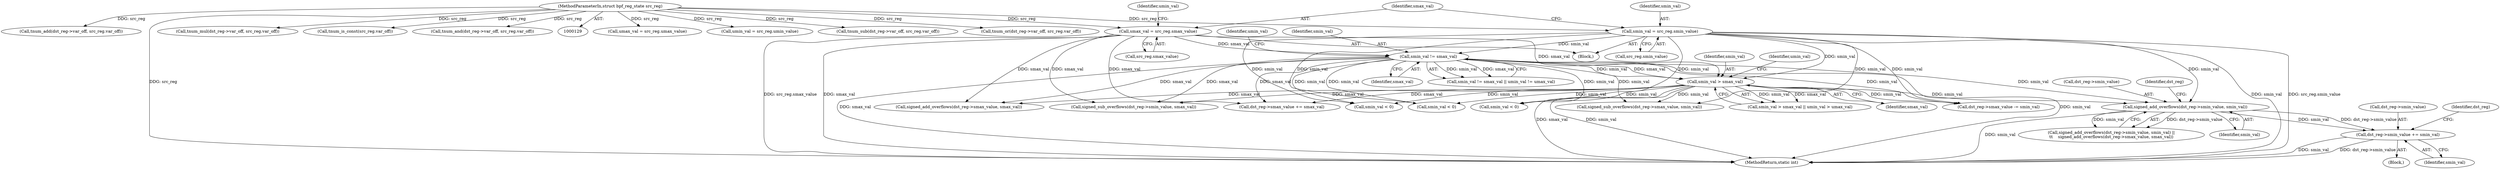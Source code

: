 digraph "0_linux_b799207e1e1816b09e7a5920fbb2d5fcf6edd681@pointer" {
"1000281" [label="(Call,dst_reg->smin_value += smin_val)"];
"1000258" [label="(Call,signed_add_overflows(dst_reg->smin_value, smin_val))"];
"1000177" [label="(Call,smin_val = src_reg.smin_value)"];
"1000133" [label="(MethodParameterIn,struct bpf_reg_state src_reg)"];
"1000221" [label="(Call,smin_val > smax_val)"];
"1000214" [label="(Call,smin_val != smax_val)"];
"1000182" [label="(Call,smax_val = src_reg.smax_value)"];
"1000282" [label="(Call,dst_reg->smin_value)"];
"1000220" [label="(Call,smin_val > smax_val || umin_val > umax_val)"];
"1000280" [label="(Block,)"];
"1000182" [label="(Call,smax_val = src_reg.smax_value)"];
"1000373" [label="(Call,dst_reg->smax_value -= smin_val)"];
"1000216" [label="(Identifier,smax_val)"];
"1000345" [label="(Call,signed_sub_overflows(dst_reg->smin_value, smax_val))"];
"1000179" [label="(Call,src_reg.smin_value)"];
"1000218" [label="(Identifier,umin_val)"];
"1000225" [label="(Identifier,umin_val)"];
"1000433" [label="(Call,smin_val < 0)"];
"1000192" [label="(Call,umax_val = src_reg.umax_value)"];
"1000259" [label="(Call,dst_reg->smin_value)"];
"1000257" [label="(Call,signed_add_overflows(dst_reg->smin_value, smin_val) ||\n\t\t    signed_add_overflows(dst_reg->smax_value, smax_val))"];
"1000265" [label="(Identifier,dst_reg)"];
"1000658" [label="(Call,smin_val < 0)"];
"1000178" [label="(Identifier,smin_val)"];
"1000563" [label="(Call,smin_val < 0)"];
"1000187" [label="(Call,umin_val = src_reg.umin_value)"];
"1000262" [label="(Identifier,smin_val)"];
"1000411" [label="(Call,tnum_sub(dst_reg->var_off, src_reg.var_off))"];
"1000620" [label="(Call,tnum_or(dst_reg->var_off, src_reg.var_off))"];
"1000213" [label="(Call,smin_val != smax_val || umin_val != umax_val)"];
"1000334" [label="(Call,tnum_add(dst_reg->var_off, src_reg.var_off))"];
"1000285" [label="(Identifier,smin_val)"];
"1000288" [label="(Identifier,dst_reg)"];
"1000281" [label="(Call,dst_reg->smin_value += smin_val)"];
"1000177" [label="(Call,smin_val = src_reg.smin_value)"];
"1000864" [label="(MethodReturn,static int)"];
"1000424" [label="(Call,tnum_mul(dst_reg->var_off, src_reg.var_off))"];
"1000258" [label="(Call,signed_add_overflows(dst_reg->smin_value, smin_val))"];
"1000222" [label="(Identifier,smin_val)"];
"1000221" [label="(Call,smin_val > smax_val)"];
"1000215" [label="(Identifier,smin_val)"];
"1000199" [label="(Call,tnum_is_const(src_reg.var_off))"];
"1000286" [label="(Call,dst_reg->smax_value += smax_val)"];
"1000350" [label="(Call,signed_sub_overflows(dst_reg->smax_value, smin_val))"];
"1000263" [label="(Call,signed_add_overflows(dst_reg->smax_value, smax_val))"];
"1000133" [label="(MethodParameterIn,struct bpf_reg_state src_reg)"];
"1000184" [label="(Call,src_reg.smax_value)"];
"1000223" [label="(Identifier,smax_val)"];
"1000183" [label="(Identifier,smax_val)"];
"1000214" [label="(Call,smin_val != smax_val)"];
"1000134" [label="(Block,)"];
"1000188" [label="(Identifier,umin_val)"];
"1000531" [label="(Call,tnum_and(dst_reg->var_off, src_reg.var_off))"];
"1000281" -> "1000280"  [label="AST: "];
"1000281" -> "1000285"  [label="CFG: "];
"1000282" -> "1000281"  [label="AST: "];
"1000285" -> "1000281"  [label="AST: "];
"1000288" -> "1000281"  [label="CFG: "];
"1000281" -> "1000864"  [label="DDG: smin_val"];
"1000281" -> "1000864"  [label="DDG: dst_reg->smin_value"];
"1000258" -> "1000281"  [label="DDG: smin_val"];
"1000258" -> "1000281"  [label="DDG: dst_reg->smin_value"];
"1000258" -> "1000257"  [label="AST: "];
"1000258" -> "1000262"  [label="CFG: "];
"1000259" -> "1000258"  [label="AST: "];
"1000262" -> "1000258"  [label="AST: "];
"1000265" -> "1000258"  [label="CFG: "];
"1000257" -> "1000258"  [label="CFG: "];
"1000258" -> "1000864"  [label="DDG: smin_val"];
"1000258" -> "1000257"  [label="DDG: dst_reg->smin_value"];
"1000258" -> "1000257"  [label="DDG: smin_val"];
"1000177" -> "1000258"  [label="DDG: smin_val"];
"1000221" -> "1000258"  [label="DDG: smin_val"];
"1000214" -> "1000258"  [label="DDG: smin_val"];
"1000177" -> "1000134"  [label="AST: "];
"1000177" -> "1000179"  [label="CFG: "];
"1000178" -> "1000177"  [label="AST: "];
"1000179" -> "1000177"  [label="AST: "];
"1000183" -> "1000177"  [label="CFG: "];
"1000177" -> "1000864"  [label="DDG: smin_val"];
"1000177" -> "1000864"  [label="DDG: src_reg.smin_value"];
"1000133" -> "1000177"  [label="DDG: src_reg"];
"1000177" -> "1000214"  [label="DDG: smin_val"];
"1000177" -> "1000221"  [label="DDG: smin_val"];
"1000177" -> "1000350"  [label="DDG: smin_val"];
"1000177" -> "1000373"  [label="DDG: smin_val"];
"1000177" -> "1000433"  [label="DDG: smin_val"];
"1000177" -> "1000563"  [label="DDG: smin_val"];
"1000177" -> "1000658"  [label="DDG: smin_val"];
"1000133" -> "1000129"  [label="AST: "];
"1000133" -> "1000864"  [label="DDG: src_reg"];
"1000133" -> "1000182"  [label="DDG: src_reg"];
"1000133" -> "1000187"  [label="DDG: src_reg"];
"1000133" -> "1000192"  [label="DDG: src_reg"];
"1000133" -> "1000199"  [label="DDG: src_reg"];
"1000133" -> "1000334"  [label="DDG: src_reg"];
"1000133" -> "1000411"  [label="DDG: src_reg"];
"1000133" -> "1000424"  [label="DDG: src_reg"];
"1000133" -> "1000531"  [label="DDG: src_reg"];
"1000133" -> "1000620"  [label="DDG: src_reg"];
"1000221" -> "1000220"  [label="AST: "];
"1000221" -> "1000223"  [label="CFG: "];
"1000222" -> "1000221"  [label="AST: "];
"1000223" -> "1000221"  [label="AST: "];
"1000225" -> "1000221"  [label="CFG: "];
"1000220" -> "1000221"  [label="CFG: "];
"1000221" -> "1000864"  [label="DDG: smax_val"];
"1000221" -> "1000864"  [label="DDG: smin_val"];
"1000221" -> "1000220"  [label="DDG: smin_val"];
"1000221" -> "1000220"  [label="DDG: smax_val"];
"1000214" -> "1000221"  [label="DDG: smin_val"];
"1000214" -> "1000221"  [label="DDG: smax_val"];
"1000182" -> "1000221"  [label="DDG: smax_val"];
"1000221" -> "1000263"  [label="DDG: smax_val"];
"1000221" -> "1000286"  [label="DDG: smax_val"];
"1000221" -> "1000345"  [label="DDG: smax_val"];
"1000221" -> "1000350"  [label="DDG: smin_val"];
"1000221" -> "1000373"  [label="DDG: smin_val"];
"1000221" -> "1000433"  [label="DDG: smin_val"];
"1000221" -> "1000563"  [label="DDG: smin_val"];
"1000221" -> "1000658"  [label="DDG: smin_val"];
"1000214" -> "1000213"  [label="AST: "];
"1000214" -> "1000216"  [label="CFG: "];
"1000215" -> "1000214"  [label="AST: "];
"1000216" -> "1000214"  [label="AST: "];
"1000218" -> "1000214"  [label="CFG: "];
"1000213" -> "1000214"  [label="CFG: "];
"1000214" -> "1000864"  [label="DDG: smax_val"];
"1000214" -> "1000864"  [label="DDG: smin_val"];
"1000214" -> "1000213"  [label="DDG: smin_val"];
"1000214" -> "1000213"  [label="DDG: smax_val"];
"1000182" -> "1000214"  [label="DDG: smax_val"];
"1000214" -> "1000263"  [label="DDG: smax_val"];
"1000214" -> "1000286"  [label="DDG: smax_val"];
"1000214" -> "1000345"  [label="DDG: smax_val"];
"1000214" -> "1000350"  [label="DDG: smin_val"];
"1000214" -> "1000373"  [label="DDG: smin_val"];
"1000214" -> "1000433"  [label="DDG: smin_val"];
"1000214" -> "1000563"  [label="DDG: smin_val"];
"1000214" -> "1000658"  [label="DDG: smin_val"];
"1000182" -> "1000134"  [label="AST: "];
"1000182" -> "1000184"  [label="CFG: "];
"1000183" -> "1000182"  [label="AST: "];
"1000184" -> "1000182"  [label="AST: "];
"1000188" -> "1000182"  [label="CFG: "];
"1000182" -> "1000864"  [label="DDG: src_reg.smax_value"];
"1000182" -> "1000864"  [label="DDG: smax_val"];
"1000182" -> "1000263"  [label="DDG: smax_val"];
"1000182" -> "1000286"  [label="DDG: smax_val"];
"1000182" -> "1000345"  [label="DDG: smax_val"];
}
